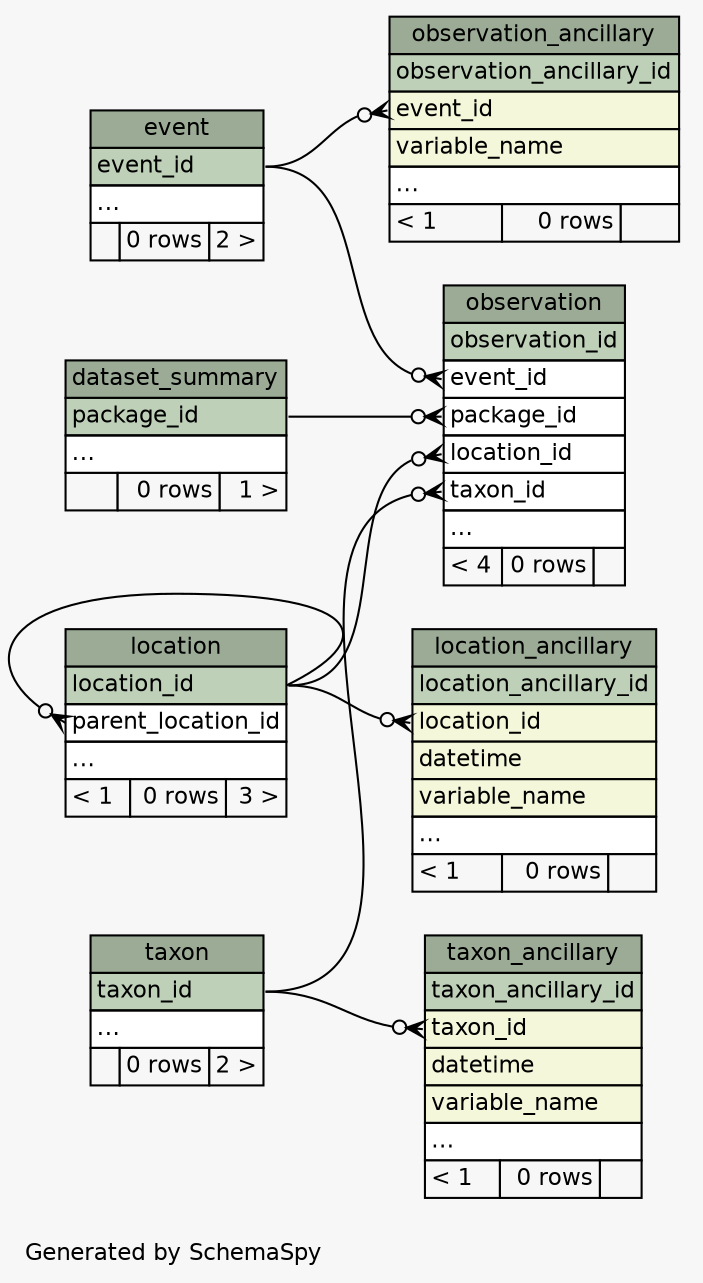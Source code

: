 // dot 2.38.0 on Mac OS X 10.11.6
// SchemaSpy rev 590
digraph "compactRelationshipsDiagram" {
  graph [
    rankdir="RL"
    bgcolor="#f7f7f7"
    label="\nGenerated by SchemaSpy"
    labeljust="l"
    nodesep="0.18"
    ranksep="0.46"
    fontname="Helvetica"
    fontsize="11"
  ];
  node [
    fontname="Helvetica"
    fontsize="11"
    shape="plaintext"
  ];
  edge [
    arrowsize="0.8"
  ];
  "dataset_summary" [
    label=<
    <TABLE BORDER="0" CELLBORDER="1" CELLSPACING="0" BGCOLOR="#ffffff">
      <TR><TD COLSPAN="3" BGCOLOR="#9bab96" ALIGN="CENTER">dataset_summary</TD></TR>
      <TR><TD PORT="package_id" COLSPAN="3" BGCOLOR="#bed1b8" ALIGN="LEFT">package_id</TD></TR>
      <TR><TD PORT="elipses" COLSPAN="3" ALIGN="LEFT">...</TD></TR>
      <TR><TD ALIGN="LEFT" BGCOLOR="#f7f7f7">  </TD><TD ALIGN="RIGHT" BGCOLOR="#f7f7f7">0 rows</TD><TD ALIGN="RIGHT" BGCOLOR="#f7f7f7">1 &gt;</TD></TR>
    </TABLE>>
    URL="tables/dataset_summary.html"
    tooltip="dataset_summary"
  ];
  "event" [
    label=<
    <TABLE BORDER="0" CELLBORDER="1" CELLSPACING="0" BGCOLOR="#ffffff">
      <TR><TD COLSPAN="3" BGCOLOR="#9bab96" ALIGN="CENTER">event</TD></TR>
      <TR><TD PORT="event_id" COLSPAN="3" BGCOLOR="#bed1b8" ALIGN="LEFT">event_id</TD></TR>
      <TR><TD PORT="elipses" COLSPAN="3" ALIGN="LEFT">...</TD></TR>
      <TR><TD ALIGN="LEFT" BGCOLOR="#f7f7f7">  </TD><TD ALIGN="RIGHT" BGCOLOR="#f7f7f7">0 rows</TD><TD ALIGN="RIGHT" BGCOLOR="#f7f7f7">2 &gt;</TD></TR>
    </TABLE>>
    URL="tables/event.html"
    tooltip="event"
  ];
  "location" [
    label=<
    <TABLE BORDER="0" CELLBORDER="1" CELLSPACING="0" BGCOLOR="#ffffff">
      <TR><TD COLSPAN="3" BGCOLOR="#9bab96" ALIGN="CENTER">location</TD></TR>
      <TR><TD PORT="location_id" COLSPAN="3" BGCOLOR="#bed1b8" ALIGN="LEFT">location_id</TD></TR>
      <TR><TD PORT="parent_location_id" COLSPAN="3" ALIGN="LEFT">parent_location_id</TD></TR>
      <TR><TD PORT="elipses" COLSPAN="3" ALIGN="LEFT">...</TD></TR>
      <TR><TD ALIGN="LEFT" BGCOLOR="#f7f7f7">&lt; 1</TD><TD ALIGN="RIGHT" BGCOLOR="#f7f7f7">0 rows</TD><TD ALIGN="RIGHT" BGCOLOR="#f7f7f7">3 &gt;</TD></TR>
    </TABLE>>
    URL="tables/location.html"
    tooltip="location"
  ];
  "location_ancillary" [
    label=<
    <TABLE BORDER="0" CELLBORDER="1" CELLSPACING="0" BGCOLOR="#ffffff">
      <TR><TD COLSPAN="3" BGCOLOR="#9bab96" ALIGN="CENTER">location_ancillary</TD></TR>
      <TR><TD PORT="location_ancillary_id" COLSPAN="3" BGCOLOR="#bed1b8" ALIGN="LEFT">location_ancillary_id</TD></TR>
      <TR><TD PORT="location_id" COLSPAN="3" BGCOLOR="#f4f7da" ALIGN="LEFT">location_id</TD></TR>
      <TR><TD PORT="datetime" COLSPAN="3" BGCOLOR="#f4f7da" ALIGN="LEFT">datetime</TD></TR>
      <TR><TD PORT="variable_name" COLSPAN="3" BGCOLOR="#f4f7da" ALIGN="LEFT">variable_name</TD></TR>
      <TR><TD PORT="elipses" COLSPAN="3" ALIGN="LEFT">...</TD></TR>
      <TR><TD ALIGN="LEFT" BGCOLOR="#f7f7f7">&lt; 1</TD><TD ALIGN="RIGHT" BGCOLOR="#f7f7f7">0 rows</TD><TD ALIGN="RIGHT" BGCOLOR="#f7f7f7">  </TD></TR>
    </TABLE>>
    URL="tables/location_ancillary.html"
    tooltip="location_ancillary"
  ];
  "observation" [
    label=<
    <TABLE BORDER="0" CELLBORDER="1" CELLSPACING="0" BGCOLOR="#ffffff">
      <TR><TD COLSPAN="3" BGCOLOR="#9bab96" ALIGN="CENTER">observation</TD></TR>
      <TR><TD PORT="observation_id" COLSPAN="3" BGCOLOR="#bed1b8" ALIGN="LEFT">observation_id</TD></TR>
      <TR><TD PORT="event_id" COLSPAN="3" ALIGN="LEFT">event_id</TD></TR>
      <TR><TD PORT="package_id" COLSPAN="3" ALIGN="LEFT">package_id</TD></TR>
      <TR><TD PORT="location_id" COLSPAN="3" ALIGN="LEFT">location_id</TD></TR>
      <TR><TD PORT="taxon_id" COLSPAN="3" ALIGN="LEFT">taxon_id</TD></TR>
      <TR><TD PORT="elipses" COLSPAN="3" ALIGN="LEFT">...</TD></TR>
      <TR><TD ALIGN="LEFT" BGCOLOR="#f7f7f7">&lt; 4</TD><TD ALIGN="RIGHT" BGCOLOR="#f7f7f7">0 rows</TD><TD ALIGN="RIGHT" BGCOLOR="#f7f7f7">  </TD></TR>
    </TABLE>>
    URL="tables/observation.html"
    tooltip="observation"
  ];
  "observation_ancillary" [
    label=<
    <TABLE BORDER="0" CELLBORDER="1" CELLSPACING="0" BGCOLOR="#ffffff">
      <TR><TD COLSPAN="3" BGCOLOR="#9bab96" ALIGN="CENTER">observation_ancillary</TD></TR>
      <TR><TD PORT="observation_ancillary_id" COLSPAN="3" BGCOLOR="#bed1b8" ALIGN="LEFT">observation_ancillary_id</TD></TR>
      <TR><TD PORT="event_id" COLSPAN="3" BGCOLOR="#f4f7da" ALIGN="LEFT">event_id</TD></TR>
      <TR><TD PORT="variable_name" COLSPAN="3" BGCOLOR="#f4f7da" ALIGN="LEFT">variable_name</TD></TR>
      <TR><TD PORT="elipses" COLSPAN="3" ALIGN="LEFT">...</TD></TR>
      <TR><TD ALIGN="LEFT" BGCOLOR="#f7f7f7">&lt; 1</TD><TD ALIGN="RIGHT" BGCOLOR="#f7f7f7">0 rows</TD><TD ALIGN="RIGHT" BGCOLOR="#f7f7f7">  </TD></TR>
    </TABLE>>
    URL="tables/observation_ancillary.html"
    tooltip="observation_ancillary"
  ];
  "taxon" [
    label=<
    <TABLE BORDER="0" CELLBORDER="1" CELLSPACING="0" BGCOLOR="#ffffff">
      <TR><TD COLSPAN="3" BGCOLOR="#9bab96" ALIGN="CENTER">taxon</TD></TR>
      <TR><TD PORT="taxon_id" COLSPAN="3" BGCOLOR="#bed1b8" ALIGN="LEFT">taxon_id</TD></TR>
      <TR><TD PORT="elipses" COLSPAN="3" ALIGN="LEFT">...</TD></TR>
      <TR><TD ALIGN="LEFT" BGCOLOR="#f7f7f7">  </TD><TD ALIGN="RIGHT" BGCOLOR="#f7f7f7">0 rows</TD><TD ALIGN="RIGHT" BGCOLOR="#f7f7f7">2 &gt;</TD></TR>
    </TABLE>>
    URL="tables/taxon.html"
    tooltip="taxon"
  ];
  "taxon_ancillary" [
    label=<
    <TABLE BORDER="0" CELLBORDER="1" CELLSPACING="0" BGCOLOR="#ffffff">
      <TR><TD COLSPAN="3" BGCOLOR="#9bab96" ALIGN="CENTER">taxon_ancillary</TD></TR>
      <TR><TD PORT="taxon_ancillary_id" COLSPAN="3" BGCOLOR="#bed1b8" ALIGN="LEFT">taxon_ancillary_id</TD></TR>
      <TR><TD PORT="taxon_id" COLSPAN="3" BGCOLOR="#f4f7da" ALIGN="LEFT">taxon_id</TD></TR>
      <TR><TD PORT="datetime" COLSPAN="3" BGCOLOR="#f4f7da" ALIGN="LEFT">datetime</TD></TR>
      <TR><TD PORT="variable_name" COLSPAN="3" BGCOLOR="#f4f7da" ALIGN="LEFT">variable_name</TD></TR>
      <TR><TD PORT="elipses" COLSPAN="3" ALIGN="LEFT">...</TD></TR>
      <TR><TD ALIGN="LEFT" BGCOLOR="#f7f7f7">&lt; 1</TD><TD ALIGN="RIGHT" BGCOLOR="#f7f7f7">0 rows</TD><TD ALIGN="RIGHT" BGCOLOR="#f7f7f7">  </TD></TR>
    </TABLE>>
    URL="tables/taxon_ancillary.html"
    tooltip="taxon_ancillary"
  ];
  "location":"parent_location_id":w -> "location":"location_id":e [arrowhead=none dir=back arrowtail=crowodot];
  "location_ancillary":"location_id":w -> "location":"location_id":e [arrowhead=none dir=back arrowtail=crowodot];
  "observation":"event_id":w -> "event":"event_id":e [arrowhead=none dir=back arrowtail=crowodot];
  "observation":"location_id":w -> "location":"location_id":e [arrowhead=none dir=back arrowtail=crowodot];
  "observation":"package_id":w -> "dataset_summary":"package_id":e [arrowhead=none dir=back arrowtail=crowodot];
  "observation":"taxon_id":w -> "taxon":"taxon_id":e [arrowhead=none dir=back arrowtail=crowodot];
  "observation_ancillary":"event_id":w -> "event":"event_id":e [arrowhead=none dir=back arrowtail=crowodot];
  "taxon_ancillary":"taxon_id":w -> "taxon":"taxon_id":e [arrowhead=none dir=back arrowtail=crowodot];
}
